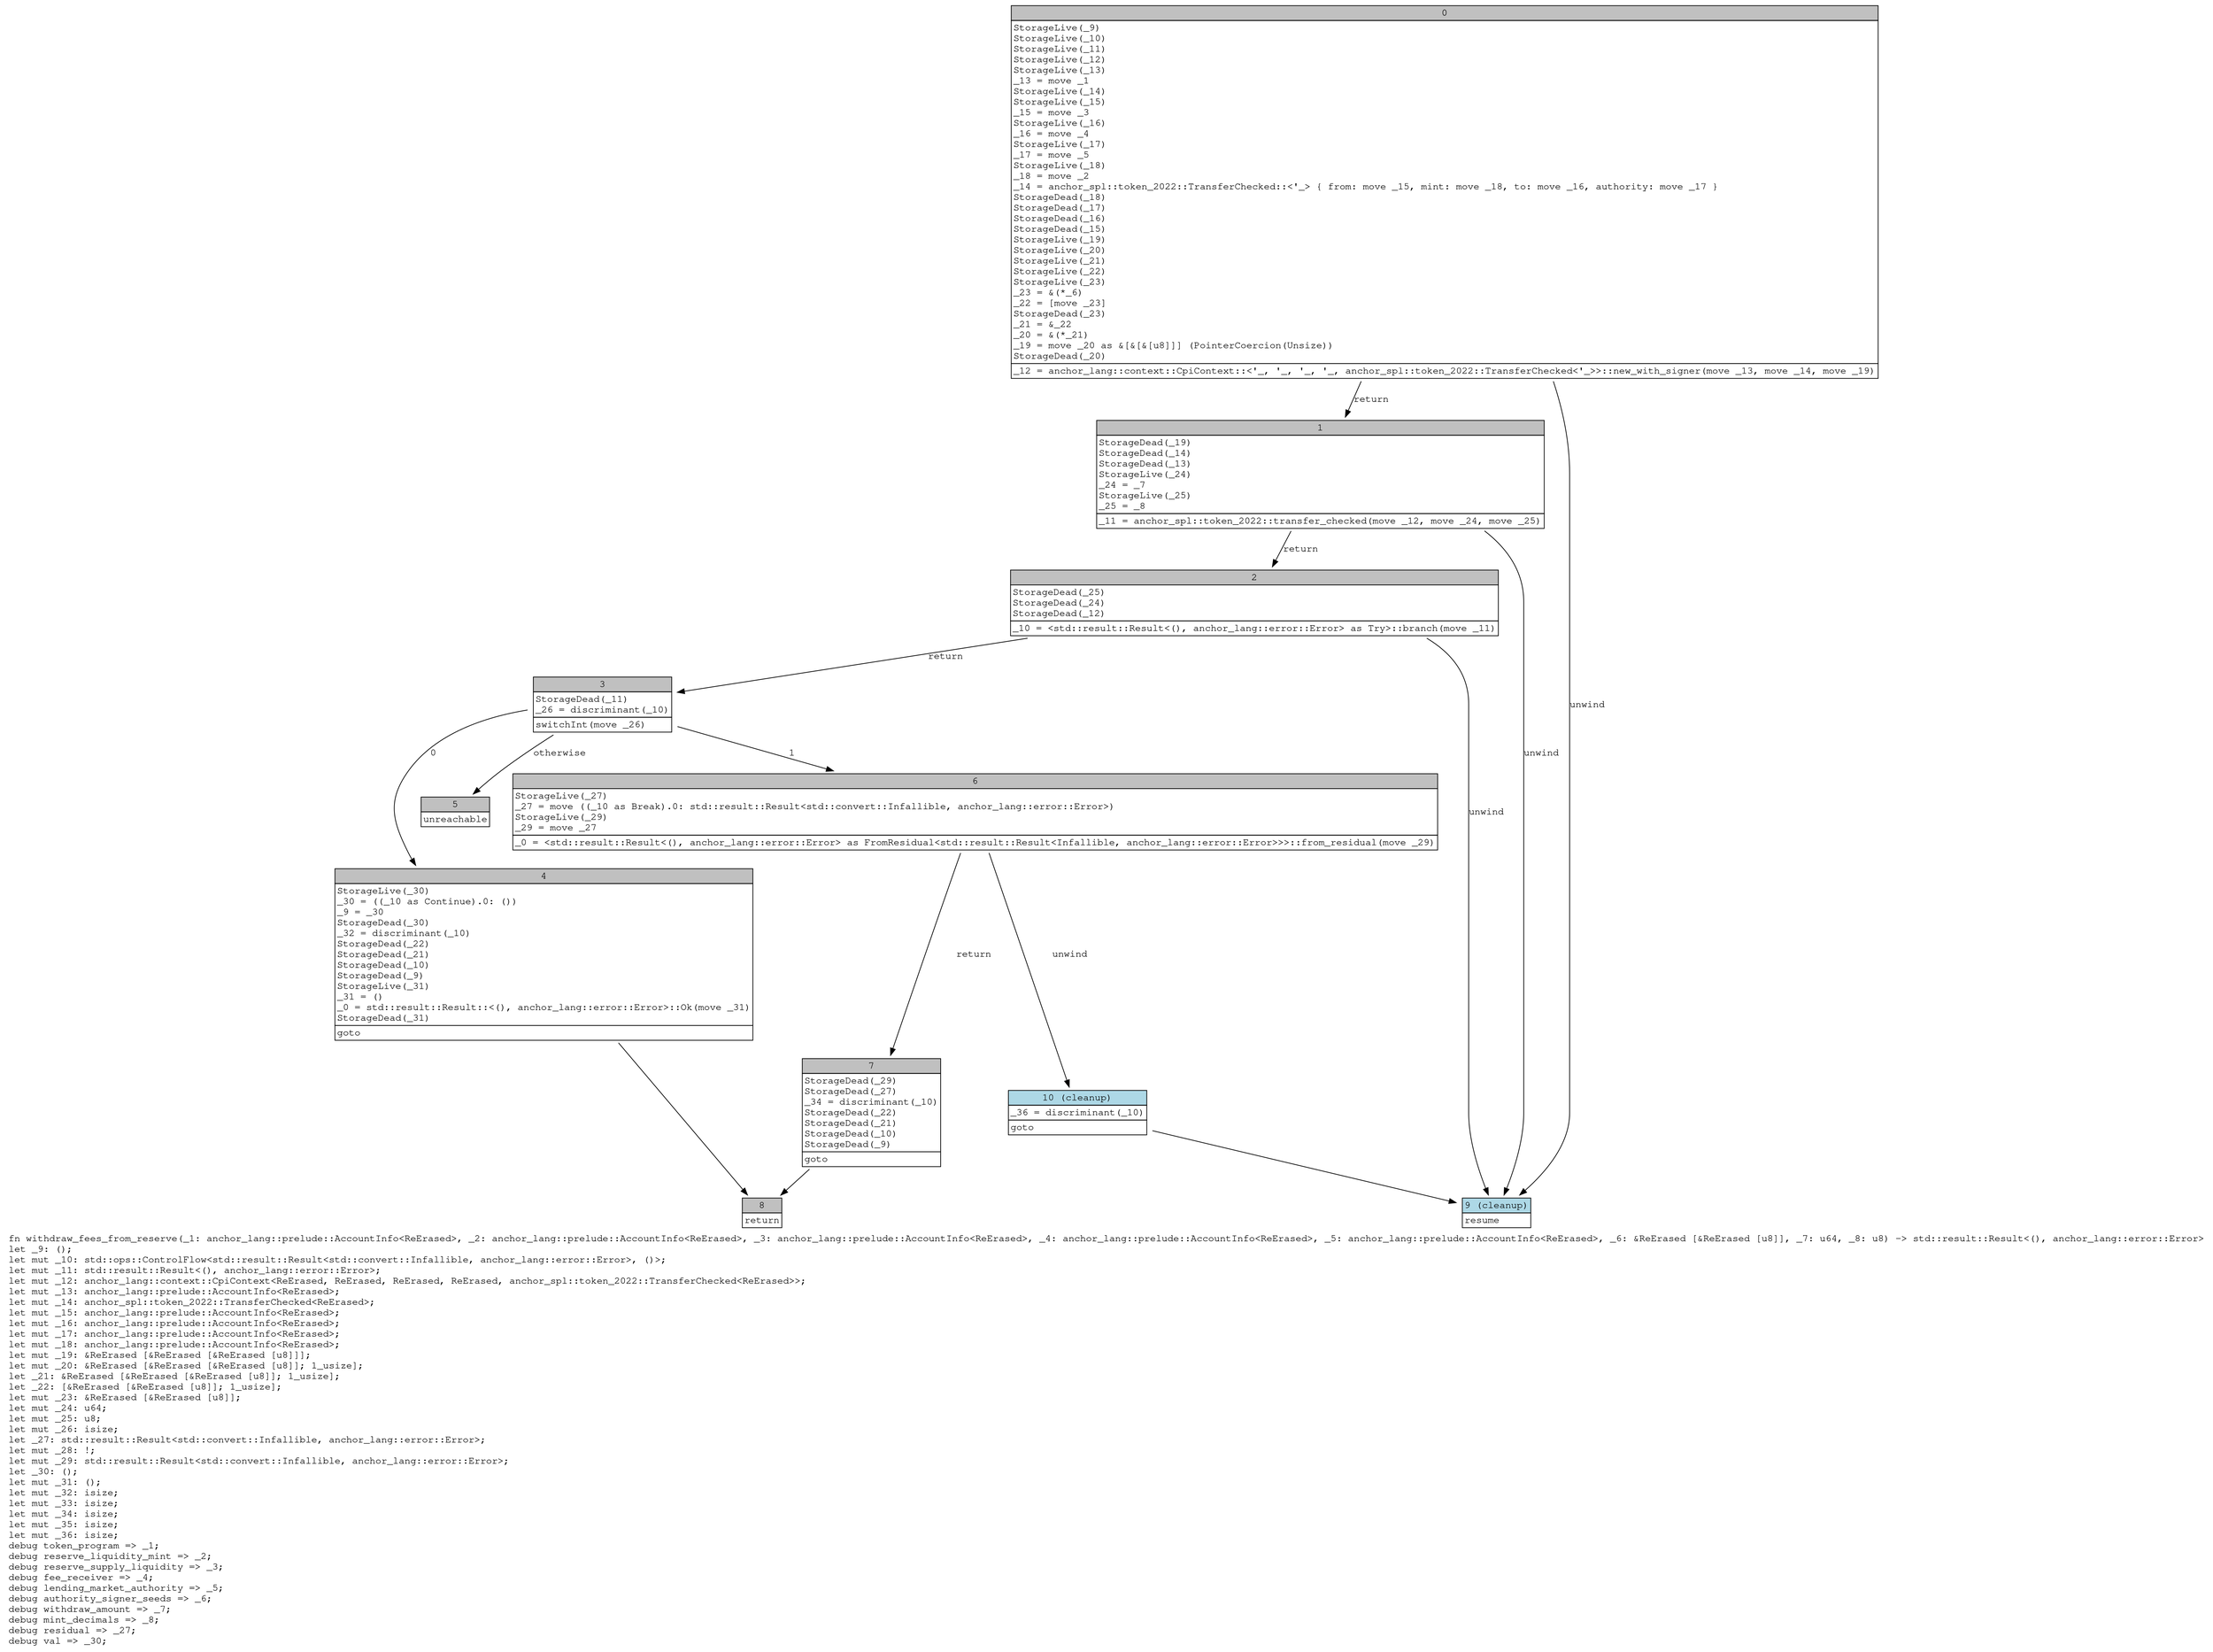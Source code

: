 digraph Mir_0_2819 {
    graph [fontname="Courier, monospace"];
    node [fontname="Courier, monospace"];
    edge [fontname="Courier, monospace"];
    label=<fn withdraw_fees_from_reserve(_1: anchor_lang::prelude::AccountInfo&lt;ReErased&gt;, _2: anchor_lang::prelude::AccountInfo&lt;ReErased&gt;, _3: anchor_lang::prelude::AccountInfo&lt;ReErased&gt;, _4: anchor_lang::prelude::AccountInfo&lt;ReErased&gt;, _5: anchor_lang::prelude::AccountInfo&lt;ReErased&gt;, _6: &amp;ReErased [&amp;ReErased [u8]], _7: u64, _8: u8) -&gt; std::result::Result&lt;(), anchor_lang::error::Error&gt;<br align="left"/>let _9: ();<br align="left"/>let mut _10: std::ops::ControlFlow&lt;std::result::Result&lt;std::convert::Infallible, anchor_lang::error::Error&gt;, ()&gt;;<br align="left"/>let mut _11: std::result::Result&lt;(), anchor_lang::error::Error&gt;;<br align="left"/>let mut _12: anchor_lang::context::CpiContext&lt;ReErased, ReErased, ReErased, ReErased, anchor_spl::token_2022::TransferChecked&lt;ReErased&gt;&gt;;<br align="left"/>let mut _13: anchor_lang::prelude::AccountInfo&lt;ReErased&gt;;<br align="left"/>let mut _14: anchor_spl::token_2022::TransferChecked&lt;ReErased&gt;;<br align="left"/>let mut _15: anchor_lang::prelude::AccountInfo&lt;ReErased&gt;;<br align="left"/>let mut _16: anchor_lang::prelude::AccountInfo&lt;ReErased&gt;;<br align="left"/>let mut _17: anchor_lang::prelude::AccountInfo&lt;ReErased&gt;;<br align="left"/>let mut _18: anchor_lang::prelude::AccountInfo&lt;ReErased&gt;;<br align="left"/>let mut _19: &amp;ReErased [&amp;ReErased [&amp;ReErased [u8]]];<br align="left"/>let mut _20: &amp;ReErased [&amp;ReErased [&amp;ReErased [u8]]; 1_usize];<br align="left"/>let _21: &amp;ReErased [&amp;ReErased [&amp;ReErased [u8]]; 1_usize];<br align="left"/>let _22: [&amp;ReErased [&amp;ReErased [u8]]; 1_usize];<br align="left"/>let mut _23: &amp;ReErased [&amp;ReErased [u8]];<br align="left"/>let mut _24: u64;<br align="left"/>let mut _25: u8;<br align="left"/>let mut _26: isize;<br align="left"/>let _27: std::result::Result&lt;std::convert::Infallible, anchor_lang::error::Error&gt;;<br align="left"/>let mut _28: !;<br align="left"/>let mut _29: std::result::Result&lt;std::convert::Infallible, anchor_lang::error::Error&gt;;<br align="left"/>let _30: ();<br align="left"/>let mut _31: ();<br align="left"/>let mut _32: isize;<br align="left"/>let mut _33: isize;<br align="left"/>let mut _34: isize;<br align="left"/>let mut _35: isize;<br align="left"/>let mut _36: isize;<br align="left"/>debug token_program =&gt; _1;<br align="left"/>debug reserve_liquidity_mint =&gt; _2;<br align="left"/>debug reserve_supply_liquidity =&gt; _3;<br align="left"/>debug fee_receiver =&gt; _4;<br align="left"/>debug lending_market_authority =&gt; _5;<br align="left"/>debug authority_signer_seeds =&gt; _6;<br align="left"/>debug withdraw_amount =&gt; _7;<br align="left"/>debug mint_decimals =&gt; _8;<br align="left"/>debug residual =&gt; _27;<br align="left"/>debug val =&gt; _30;<br align="left"/>>;
    bb0__0_2819 [shape="none", label=<<table border="0" cellborder="1" cellspacing="0"><tr><td bgcolor="gray" align="center" colspan="1">0</td></tr><tr><td align="left" balign="left">StorageLive(_9)<br/>StorageLive(_10)<br/>StorageLive(_11)<br/>StorageLive(_12)<br/>StorageLive(_13)<br/>_13 = move _1<br/>StorageLive(_14)<br/>StorageLive(_15)<br/>_15 = move _3<br/>StorageLive(_16)<br/>_16 = move _4<br/>StorageLive(_17)<br/>_17 = move _5<br/>StorageLive(_18)<br/>_18 = move _2<br/>_14 = anchor_spl::token_2022::TransferChecked::&lt;'_&gt; { from: move _15, mint: move _18, to: move _16, authority: move _17 }<br/>StorageDead(_18)<br/>StorageDead(_17)<br/>StorageDead(_16)<br/>StorageDead(_15)<br/>StorageLive(_19)<br/>StorageLive(_20)<br/>StorageLive(_21)<br/>StorageLive(_22)<br/>StorageLive(_23)<br/>_23 = &amp;(*_6)<br/>_22 = [move _23]<br/>StorageDead(_23)<br/>_21 = &amp;_22<br/>_20 = &amp;(*_21)<br/>_19 = move _20 as &amp;[&amp;[&amp;[u8]]] (PointerCoercion(Unsize))<br/>StorageDead(_20)<br/></td></tr><tr><td align="left">_12 = anchor_lang::context::CpiContext::&lt;'_, '_, '_, '_, anchor_spl::token_2022::TransferChecked&lt;'_&gt;&gt;::new_with_signer(move _13, move _14, move _19)</td></tr></table>>];
    bb1__0_2819 [shape="none", label=<<table border="0" cellborder="1" cellspacing="0"><tr><td bgcolor="gray" align="center" colspan="1">1</td></tr><tr><td align="left" balign="left">StorageDead(_19)<br/>StorageDead(_14)<br/>StorageDead(_13)<br/>StorageLive(_24)<br/>_24 = _7<br/>StorageLive(_25)<br/>_25 = _8<br/></td></tr><tr><td align="left">_11 = anchor_spl::token_2022::transfer_checked(move _12, move _24, move _25)</td></tr></table>>];
    bb2__0_2819 [shape="none", label=<<table border="0" cellborder="1" cellspacing="0"><tr><td bgcolor="gray" align="center" colspan="1">2</td></tr><tr><td align="left" balign="left">StorageDead(_25)<br/>StorageDead(_24)<br/>StorageDead(_12)<br/></td></tr><tr><td align="left">_10 = &lt;std::result::Result&lt;(), anchor_lang::error::Error&gt; as Try&gt;::branch(move _11)</td></tr></table>>];
    bb3__0_2819 [shape="none", label=<<table border="0" cellborder="1" cellspacing="0"><tr><td bgcolor="gray" align="center" colspan="1">3</td></tr><tr><td align="left" balign="left">StorageDead(_11)<br/>_26 = discriminant(_10)<br/></td></tr><tr><td align="left">switchInt(move _26)</td></tr></table>>];
    bb4__0_2819 [shape="none", label=<<table border="0" cellborder="1" cellspacing="0"><tr><td bgcolor="gray" align="center" colspan="1">4</td></tr><tr><td align="left" balign="left">StorageLive(_30)<br/>_30 = ((_10 as Continue).0: ())<br/>_9 = _30<br/>StorageDead(_30)<br/>_32 = discriminant(_10)<br/>StorageDead(_22)<br/>StorageDead(_21)<br/>StorageDead(_10)<br/>StorageDead(_9)<br/>StorageLive(_31)<br/>_31 = ()<br/>_0 = std::result::Result::&lt;(), anchor_lang::error::Error&gt;::Ok(move _31)<br/>StorageDead(_31)<br/></td></tr><tr><td align="left">goto</td></tr></table>>];
    bb5__0_2819 [shape="none", label=<<table border="0" cellborder="1" cellspacing="0"><tr><td bgcolor="gray" align="center" colspan="1">5</td></tr><tr><td align="left">unreachable</td></tr></table>>];
    bb6__0_2819 [shape="none", label=<<table border="0" cellborder="1" cellspacing="0"><tr><td bgcolor="gray" align="center" colspan="1">6</td></tr><tr><td align="left" balign="left">StorageLive(_27)<br/>_27 = move ((_10 as Break).0: std::result::Result&lt;std::convert::Infallible, anchor_lang::error::Error&gt;)<br/>StorageLive(_29)<br/>_29 = move _27<br/></td></tr><tr><td align="left">_0 = &lt;std::result::Result&lt;(), anchor_lang::error::Error&gt; as FromResidual&lt;std::result::Result&lt;Infallible, anchor_lang::error::Error&gt;&gt;&gt;::from_residual(move _29)</td></tr></table>>];
    bb7__0_2819 [shape="none", label=<<table border="0" cellborder="1" cellspacing="0"><tr><td bgcolor="gray" align="center" colspan="1">7</td></tr><tr><td align="left" balign="left">StorageDead(_29)<br/>StorageDead(_27)<br/>_34 = discriminant(_10)<br/>StorageDead(_22)<br/>StorageDead(_21)<br/>StorageDead(_10)<br/>StorageDead(_9)<br/></td></tr><tr><td align="left">goto</td></tr></table>>];
    bb8__0_2819 [shape="none", label=<<table border="0" cellborder="1" cellspacing="0"><tr><td bgcolor="gray" align="center" colspan="1">8</td></tr><tr><td align="left">return</td></tr></table>>];
    bb9__0_2819 [shape="none", label=<<table border="0" cellborder="1" cellspacing="0"><tr><td bgcolor="lightblue" align="center" colspan="1">9 (cleanup)</td></tr><tr><td align="left">resume</td></tr></table>>];
    bb10__0_2819 [shape="none", label=<<table border="0" cellborder="1" cellspacing="0"><tr><td bgcolor="lightblue" align="center" colspan="1">10 (cleanup)</td></tr><tr><td align="left" balign="left">_36 = discriminant(_10)<br/></td></tr><tr><td align="left">goto</td></tr></table>>];
    bb0__0_2819 -> bb1__0_2819 [label="return"];
    bb0__0_2819 -> bb9__0_2819 [label="unwind"];
    bb1__0_2819 -> bb2__0_2819 [label="return"];
    bb1__0_2819 -> bb9__0_2819 [label="unwind"];
    bb2__0_2819 -> bb3__0_2819 [label="return"];
    bb2__0_2819 -> bb9__0_2819 [label="unwind"];
    bb3__0_2819 -> bb4__0_2819 [label="0"];
    bb3__0_2819 -> bb6__0_2819 [label="1"];
    bb3__0_2819 -> bb5__0_2819 [label="otherwise"];
    bb4__0_2819 -> bb8__0_2819 [label=""];
    bb6__0_2819 -> bb7__0_2819 [label="return"];
    bb6__0_2819 -> bb10__0_2819 [label="unwind"];
    bb7__0_2819 -> bb8__0_2819 [label=""];
    bb10__0_2819 -> bb9__0_2819 [label=""];
}

